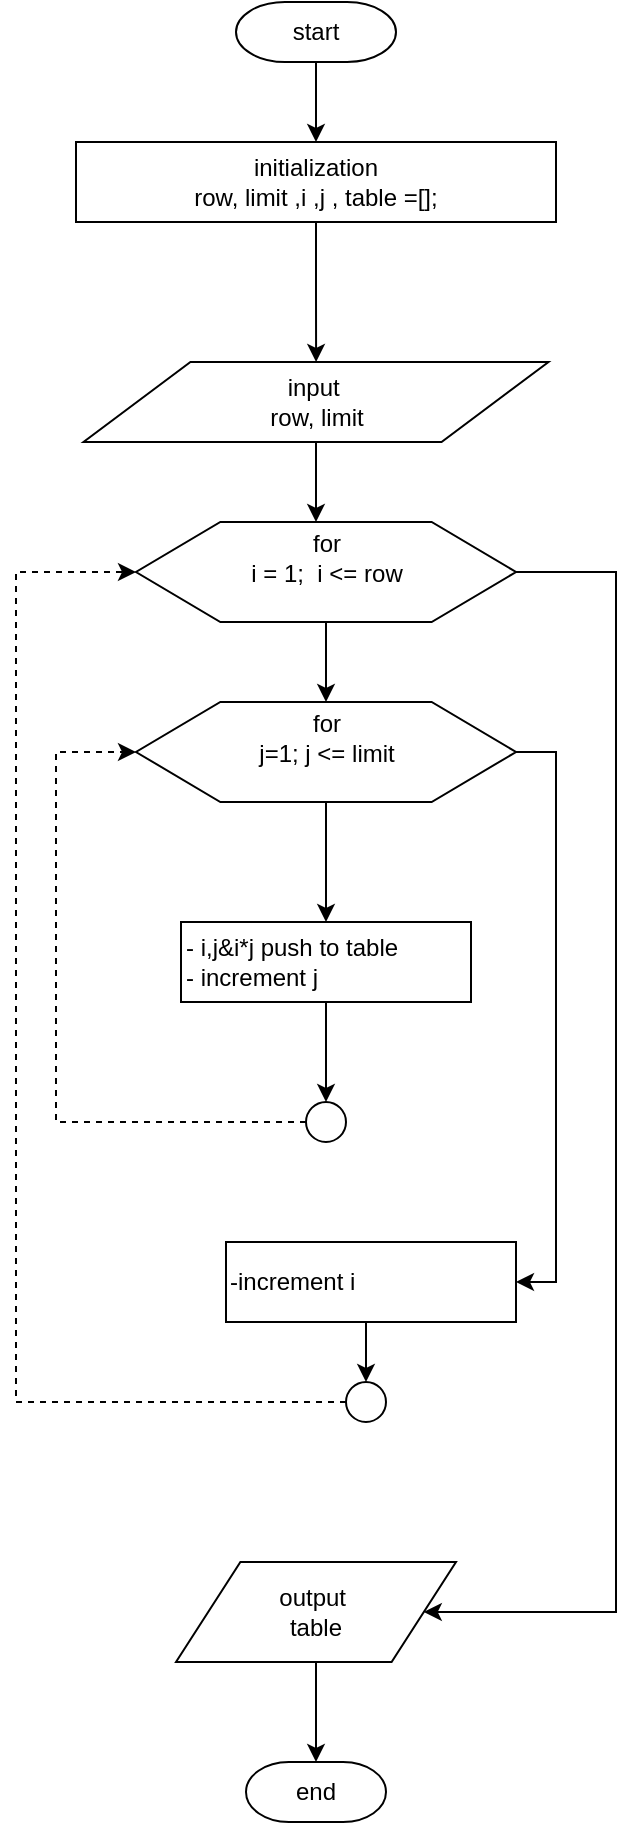 <mxfile version="14.5.3" type="device"><diagram id="0sj8Hrxs_yhM6oGNJ6_s" name="Page-1"><mxGraphModel dx="868" dy="425" grid="1" gridSize="10" guides="1" tooltips="1" connect="1" arrows="1" fold="1" page="1" pageScale="1" pageWidth="850" pageHeight="1100" math="0" shadow="0"><root><mxCell id="0"/><mxCell id="1" parent="0"/><mxCell id="a8_QN62MjSkXe31VeqMy-1" value="start" style="strokeWidth=1;html=1;shape=mxgraph.flowchart.terminator;whiteSpace=wrap;" parent="1" vertex="1"><mxGeometry x="370" y="70" width="80" height="30" as="geometry"/></mxCell><mxCell id="a8_QN62MjSkXe31VeqMy-14" style="edgeStyle=orthogonalEdgeStyle;rounded=0;orthogonalLoop=1;jettySize=auto;html=1;exitX=0.5;exitY=1;exitDx=0;exitDy=0;entryX=0.5;entryY=0;entryDx=0;entryDy=0;entryPerimeter=0;" parent="1" source="a8_QN62MjSkXe31VeqMy-2" edge="1"><mxGeometry relative="1" as="geometry"><mxPoint x="410" y="330" as="targetPoint"/></mxGeometry></mxCell><mxCell id="a8_QN62MjSkXe31VeqMy-2" value="input&amp;nbsp;&lt;br&gt;row, limit" style="shape=parallelogram;html=1;strokeWidth=1;perimeter=parallelogramPerimeter;whiteSpace=wrap;rounded=1;arcSize=0;size=0.23;" parent="1" vertex="1"><mxGeometry x="293.75" y="250" width="232.5" height="40" as="geometry"/></mxCell><mxCell id="a8_QN62MjSkXe31VeqMy-13" style="edgeStyle=orthogonalEdgeStyle;rounded=0;orthogonalLoop=1;jettySize=auto;html=1;exitX=0.5;exitY=1;exitDx=0;exitDy=0;" parent="1" source="a8_QN62MjSkXe31VeqMy-5" target="a8_QN62MjSkXe31VeqMy-2" edge="1"><mxGeometry relative="1" as="geometry"/></mxCell><mxCell id="a8_QN62MjSkXe31VeqMy-5" value="initialization&lt;br&gt;row, limit ,i ,j , table =[];" style="rounded=1;whiteSpace=wrap;html=1;absoluteArcSize=1;arcSize=0;strokeWidth=1;" parent="1" vertex="1"><mxGeometry x="290" y="140" width="240" height="40" as="geometry"/></mxCell><mxCell id="a8_QN62MjSkXe31VeqMy-6" value="- i,j&amp;amp;i*j push to table&lt;br&gt;- increment j" style="rounded=1;absoluteArcSize=1;arcSize=0;strokeWidth=1;align=left;labelBorderColor=none;html=1;" parent="1" vertex="1"><mxGeometry x="342.5" y="530" width="145" height="40" as="geometry"/></mxCell><mxCell id="z7vk8DhQKwqTdxPtxk1B-20" style="edgeStyle=orthogonalEdgeStyle;rounded=0;orthogonalLoop=1;jettySize=auto;html=1;exitX=0.5;exitY=1;exitDx=0;exitDy=0;entryX=0.5;entryY=0;entryDx=0;entryDy=0;entryPerimeter=0;" parent="1" source="a8_QN62MjSkXe31VeqMy-8" target="z7vk8DhQKwqTdxPtxk1B-19" edge="1"><mxGeometry relative="1" as="geometry"/></mxCell><mxCell id="a8_QN62MjSkXe31VeqMy-8" value="-increment i" style="rounded=1;whiteSpace=wrap;html=1;absoluteArcSize=1;arcSize=0;strokeWidth=1;align=left;" parent="1" vertex="1"><mxGeometry x="365" y="690" width="145" height="40" as="geometry"/></mxCell><mxCell id="a8_QN62MjSkXe31VeqMy-25" style="edgeStyle=orthogonalEdgeStyle;rounded=0;orthogonalLoop=1;jettySize=auto;html=1;exitX=0.5;exitY=1;exitDx=0;exitDy=0;entryX=0.5;entryY=0;entryDx=0;entryDy=0;entryPerimeter=0;" parent="1" source="a8_QN62MjSkXe31VeqMy-9" target="a8_QN62MjSkXe31VeqMy-11" edge="1"><mxGeometry relative="1" as="geometry"/></mxCell><mxCell id="a8_QN62MjSkXe31VeqMy-9" value="output&amp;nbsp;&lt;br&gt;table" style="shape=parallelogram;html=1;strokeWidth=1;perimeter=parallelogramPerimeter;whiteSpace=wrap;rounded=1;arcSize=0;size=0.23;" parent="1" vertex="1"><mxGeometry x="340" y="850" width="140" height="50" as="geometry"/></mxCell><mxCell id="a8_QN62MjSkXe31VeqMy-11" value="end" style="strokeWidth=1;html=1;shape=mxgraph.flowchart.terminator;whiteSpace=wrap;" parent="1" vertex="1"><mxGeometry x="375" y="950" width="70" height="30" as="geometry"/></mxCell><mxCell id="a8_QN62MjSkXe31VeqMy-12" value="" style="endArrow=classic;html=1;exitX=0.5;exitY=1;exitDx=0;exitDy=0;exitPerimeter=0;entryX=0.5;entryY=0;entryDx=0;entryDy=0;" parent="1" source="a8_QN62MjSkXe31VeqMy-1" target="a8_QN62MjSkXe31VeqMy-5" edge="1"><mxGeometry width="50" height="50" relative="1" as="geometry"><mxPoint x="400" y="300" as="sourcePoint"/><mxPoint x="450" y="250" as="targetPoint"/></mxGeometry></mxCell><mxCell id="z7vk8DhQKwqTdxPtxk1B-7" value="" style="group" parent="1" vertex="1" connectable="0"><mxGeometry x="320" y="330" width="190" height="50" as="geometry"/></mxCell><mxCell id="z7vk8DhQKwqTdxPtxk1B-1" value="" style="verticalLabelPosition=bottom;verticalAlign=top;shape=hexagon;perimeter=hexagonPerimeter2;arcSize=6;size=0.222;align=center;labelBackgroundColor=none;html=1;whiteSpace=wrap;spacing=0;horizontal=1;" parent="z7vk8DhQKwqTdxPtxk1B-7" vertex="1"><mxGeometry width="190" height="50" as="geometry"/></mxCell><mxCell id="z7vk8DhQKwqTdxPtxk1B-6" value="for &lt;br&gt;i = 1;&amp;nbsp; i &amp;lt;= row" style="text;html=1;align=center;verticalAlign=middle;resizable=0;points=[];autosize=1;" parent="z7vk8DhQKwqTdxPtxk1B-7" vertex="1"><mxGeometry x="50" y="3" width="90" height="30" as="geometry"/></mxCell><mxCell id="z7vk8DhQKwqTdxPtxk1B-8" value="" style="group" parent="1" vertex="1" connectable="0"><mxGeometry x="320" y="420" width="190" height="50" as="geometry"/></mxCell><mxCell id="z7vk8DhQKwqTdxPtxk1B-9" value="" style="verticalLabelPosition=bottom;verticalAlign=top;shape=hexagon;perimeter=hexagonPerimeter2;arcSize=6;size=0.222;align=center;labelBackgroundColor=none;html=1;whiteSpace=wrap;spacing=0;horizontal=1;" parent="z7vk8DhQKwqTdxPtxk1B-8" vertex="1"><mxGeometry width="190" height="50" as="geometry"/></mxCell><mxCell id="z7vk8DhQKwqTdxPtxk1B-10" value="for &lt;br&gt;j=1; j &amp;lt;= limit" style="text;html=1;align=center;verticalAlign=middle;resizable=0;points=[];autosize=1;" parent="z7vk8DhQKwqTdxPtxk1B-8" vertex="1"><mxGeometry x="55" y="3" width="80" height="30" as="geometry"/></mxCell><mxCell id="z7vk8DhQKwqTdxPtxk1B-11" value="" style="strokeWidth=1;html=1;shape=mxgraph.flowchart.start_2;whiteSpace=wrap;labelBackgroundColor=none;align=left;" parent="1" vertex="1"><mxGeometry x="405" y="620" width="20" height="20" as="geometry"/></mxCell><mxCell id="z7vk8DhQKwqTdxPtxk1B-13" style="edgeStyle=orthogonalEdgeStyle;rounded=0;orthogonalLoop=1;jettySize=auto;html=1;entryX=0;entryY=0.5;entryDx=0;entryDy=0;exitX=0;exitY=0.5;exitDx=0;exitDy=0;exitPerimeter=0;dashed=1;" parent="1" source="z7vk8DhQKwqTdxPtxk1B-11" target="z7vk8DhQKwqTdxPtxk1B-9" edge="1"><mxGeometry relative="1" as="geometry"><mxPoint x="430" y="630" as="sourcePoint"/><Array as="points"><mxPoint x="280" y="630"/><mxPoint x="280" y="445"/></Array></mxGeometry></mxCell><mxCell id="z7vk8DhQKwqTdxPtxk1B-14" value="" style="endArrow=classic;html=1;exitX=0.5;exitY=1;exitDx=0;exitDy=0;entryX=0.5;entryY=0;entryDx=0;entryDy=0;" parent="1" source="z7vk8DhQKwqTdxPtxk1B-9" target="a8_QN62MjSkXe31VeqMy-6" edge="1"><mxGeometry width="50" height="50" relative="1" as="geometry"><mxPoint x="400" y="530" as="sourcePoint"/><mxPoint x="450" y="480" as="targetPoint"/></mxGeometry></mxCell><mxCell id="z7vk8DhQKwqTdxPtxk1B-15" value="" style="endArrow=classic;html=1;exitX=0.5;exitY=1;exitDx=0;exitDy=0;entryX=0.5;entryY=0;entryDx=0;entryDy=0;entryPerimeter=0;" parent="1" source="a8_QN62MjSkXe31VeqMy-6" target="z7vk8DhQKwqTdxPtxk1B-11" edge="1"><mxGeometry width="50" height="50" relative="1" as="geometry"><mxPoint x="340" y="560" as="sourcePoint"/><mxPoint x="390" y="510" as="targetPoint"/></mxGeometry></mxCell><mxCell id="z7vk8DhQKwqTdxPtxk1B-17" style="edgeStyle=orthogonalEdgeStyle;rounded=0;orthogonalLoop=1;jettySize=auto;html=1;exitX=1;exitY=0.5;exitDx=0;exitDy=0;entryX=1;entryY=0.5;entryDx=0;entryDy=0;" parent="1" source="z7vk8DhQKwqTdxPtxk1B-9" target="a8_QN62MjSkXe31VeqMy-8" edge="1"><mxGeometry relative="1" as="geometry"/></mxCell><mxCell id="z7vk8DhQKwqTdxPtxk1B-18" style="edgeStyle=orthogonalEdgeStyle;rounded=0;orthogonalLoop=1;jettySize=auto;html=1;exitX=0.5;exitY=1;exitDx=0;exitDy=0;entryX=0.5;entryY=0;entryDx=0;entryDy=0;" parent="1" source="z7vk8DhQKwqTdxPtxk1B-1" target="z7vk8DhQKwqTdxPtxk1B-9" edge="1"><mxGeometry relative="1" as="geometry"/></mxCell><mxCell id="z7vk8DhQKwqTdxPtxk1B-21" style="edgeStyle=orthogonalEdgeStyle;rounded=0;orthogonalLoop=1;jettySize=auto;html=1;exitX=0;exitY=0.5;exitDx=0;exitDy=0;exitPerimeter=0;entryX=0;entryY=0.5;entryDx=0;entryDy=0;dashed=1;" parent="1" source="z7vk8DhQKwqTdxPtxk1B-19" target="z7vk8DhQKwqTdxPtxk1B-1" edge="1"><mxGeometry relative="1" as="geometry"><Array as="points"><mxPoint x="260" y="770"/><mxPoint x="260" y="355"/></Array></mxGeometry></mxCell><mxCell id="z7vk8DhQKwqTdxPtxk1B-19" value="" style="strokeWidth=1;html=1;shape=mxgraph.flowchart.start_2;whiteSpace=wrap;labelBackgroundColor=none;align=left;" parent="1" vertex="1"><mxGeometry x="425" y="760" width="20" height="20" as="geometry"/></mxCell><mxCell id="z7vk8DhQKwqTdxPtxk1B-22" style="edgeStyle=orthogonalEdgeStyle;rounded=0;orthogonalLoop=1;jettySize=auto;html=1;exitX=1;exitY=0.5;exitDx=0;exitDy=0;entryX=1;entryY=0.5;entryDx=0;entryDy=0;" parent="1" source="z7vk8DhQKwqTdxPtxk1B-1" target="a8_QN62MjSkXe31VeqMy-9" edge="1"><mxGeometry relative="1" as="geometry"><Array as="points"><mxPoint x="560" y="355"/><mxPoint x="560" y="875"/></Array></mxGeometry></mxCell></root></mxGraphModel></diagram></mxfile>